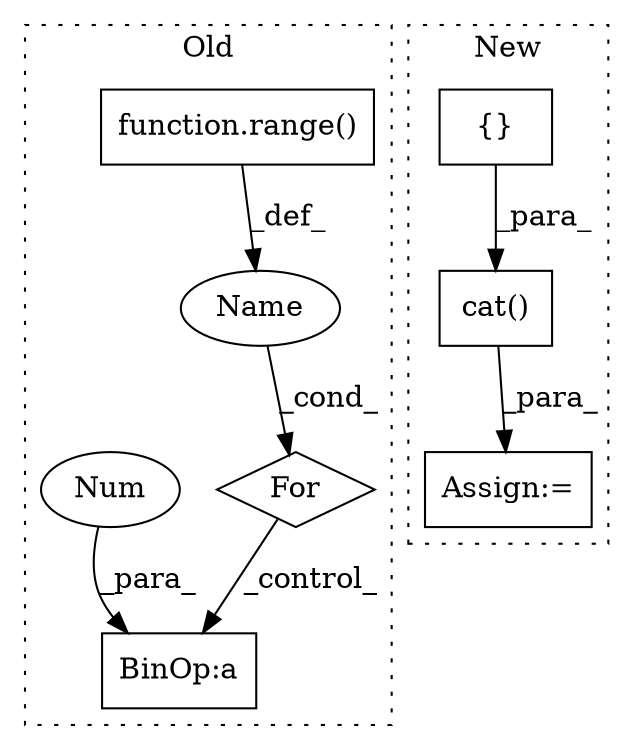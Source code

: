 digraph G {
subgraph cluster0 {
1 [label="For" a="107" s="3966,4009" l="4,14" shape="diamond"];
5 [label="function.range()" a="75" s="3981,4008" l="6,1" shape="box"];
6 [label="BinOp:a" a="82" s="4067" l="1" shape="box"];
7 [label="Name" a="87" s="3970" l="7" shape="ellipse"];
8 [label="Num" a="76" s="4068" l="1" shape="ellipse"];
label = "Old";
style="dotted";
}
subgraph cluster1 {
2 [label="cat()" a="75" s="3459,3479" l="10,8" shape="box"];
3 [label="Assign:=" a="68" s="3456" l="3" shape="box"];
4 [label="{}" a="59" s="2862,2862" l="2,1" shape="box"];
label = "New";
style="dotted";
}
1 -> 6 [label="_control_"];
2 -> 3 [label="_para_"];
4 -> 2 [label="_para_"];
5 -> 7 [label="_def_"];
7 -> 1 [label="_cond_"];
8 -> 6 [label="_para_"];
}